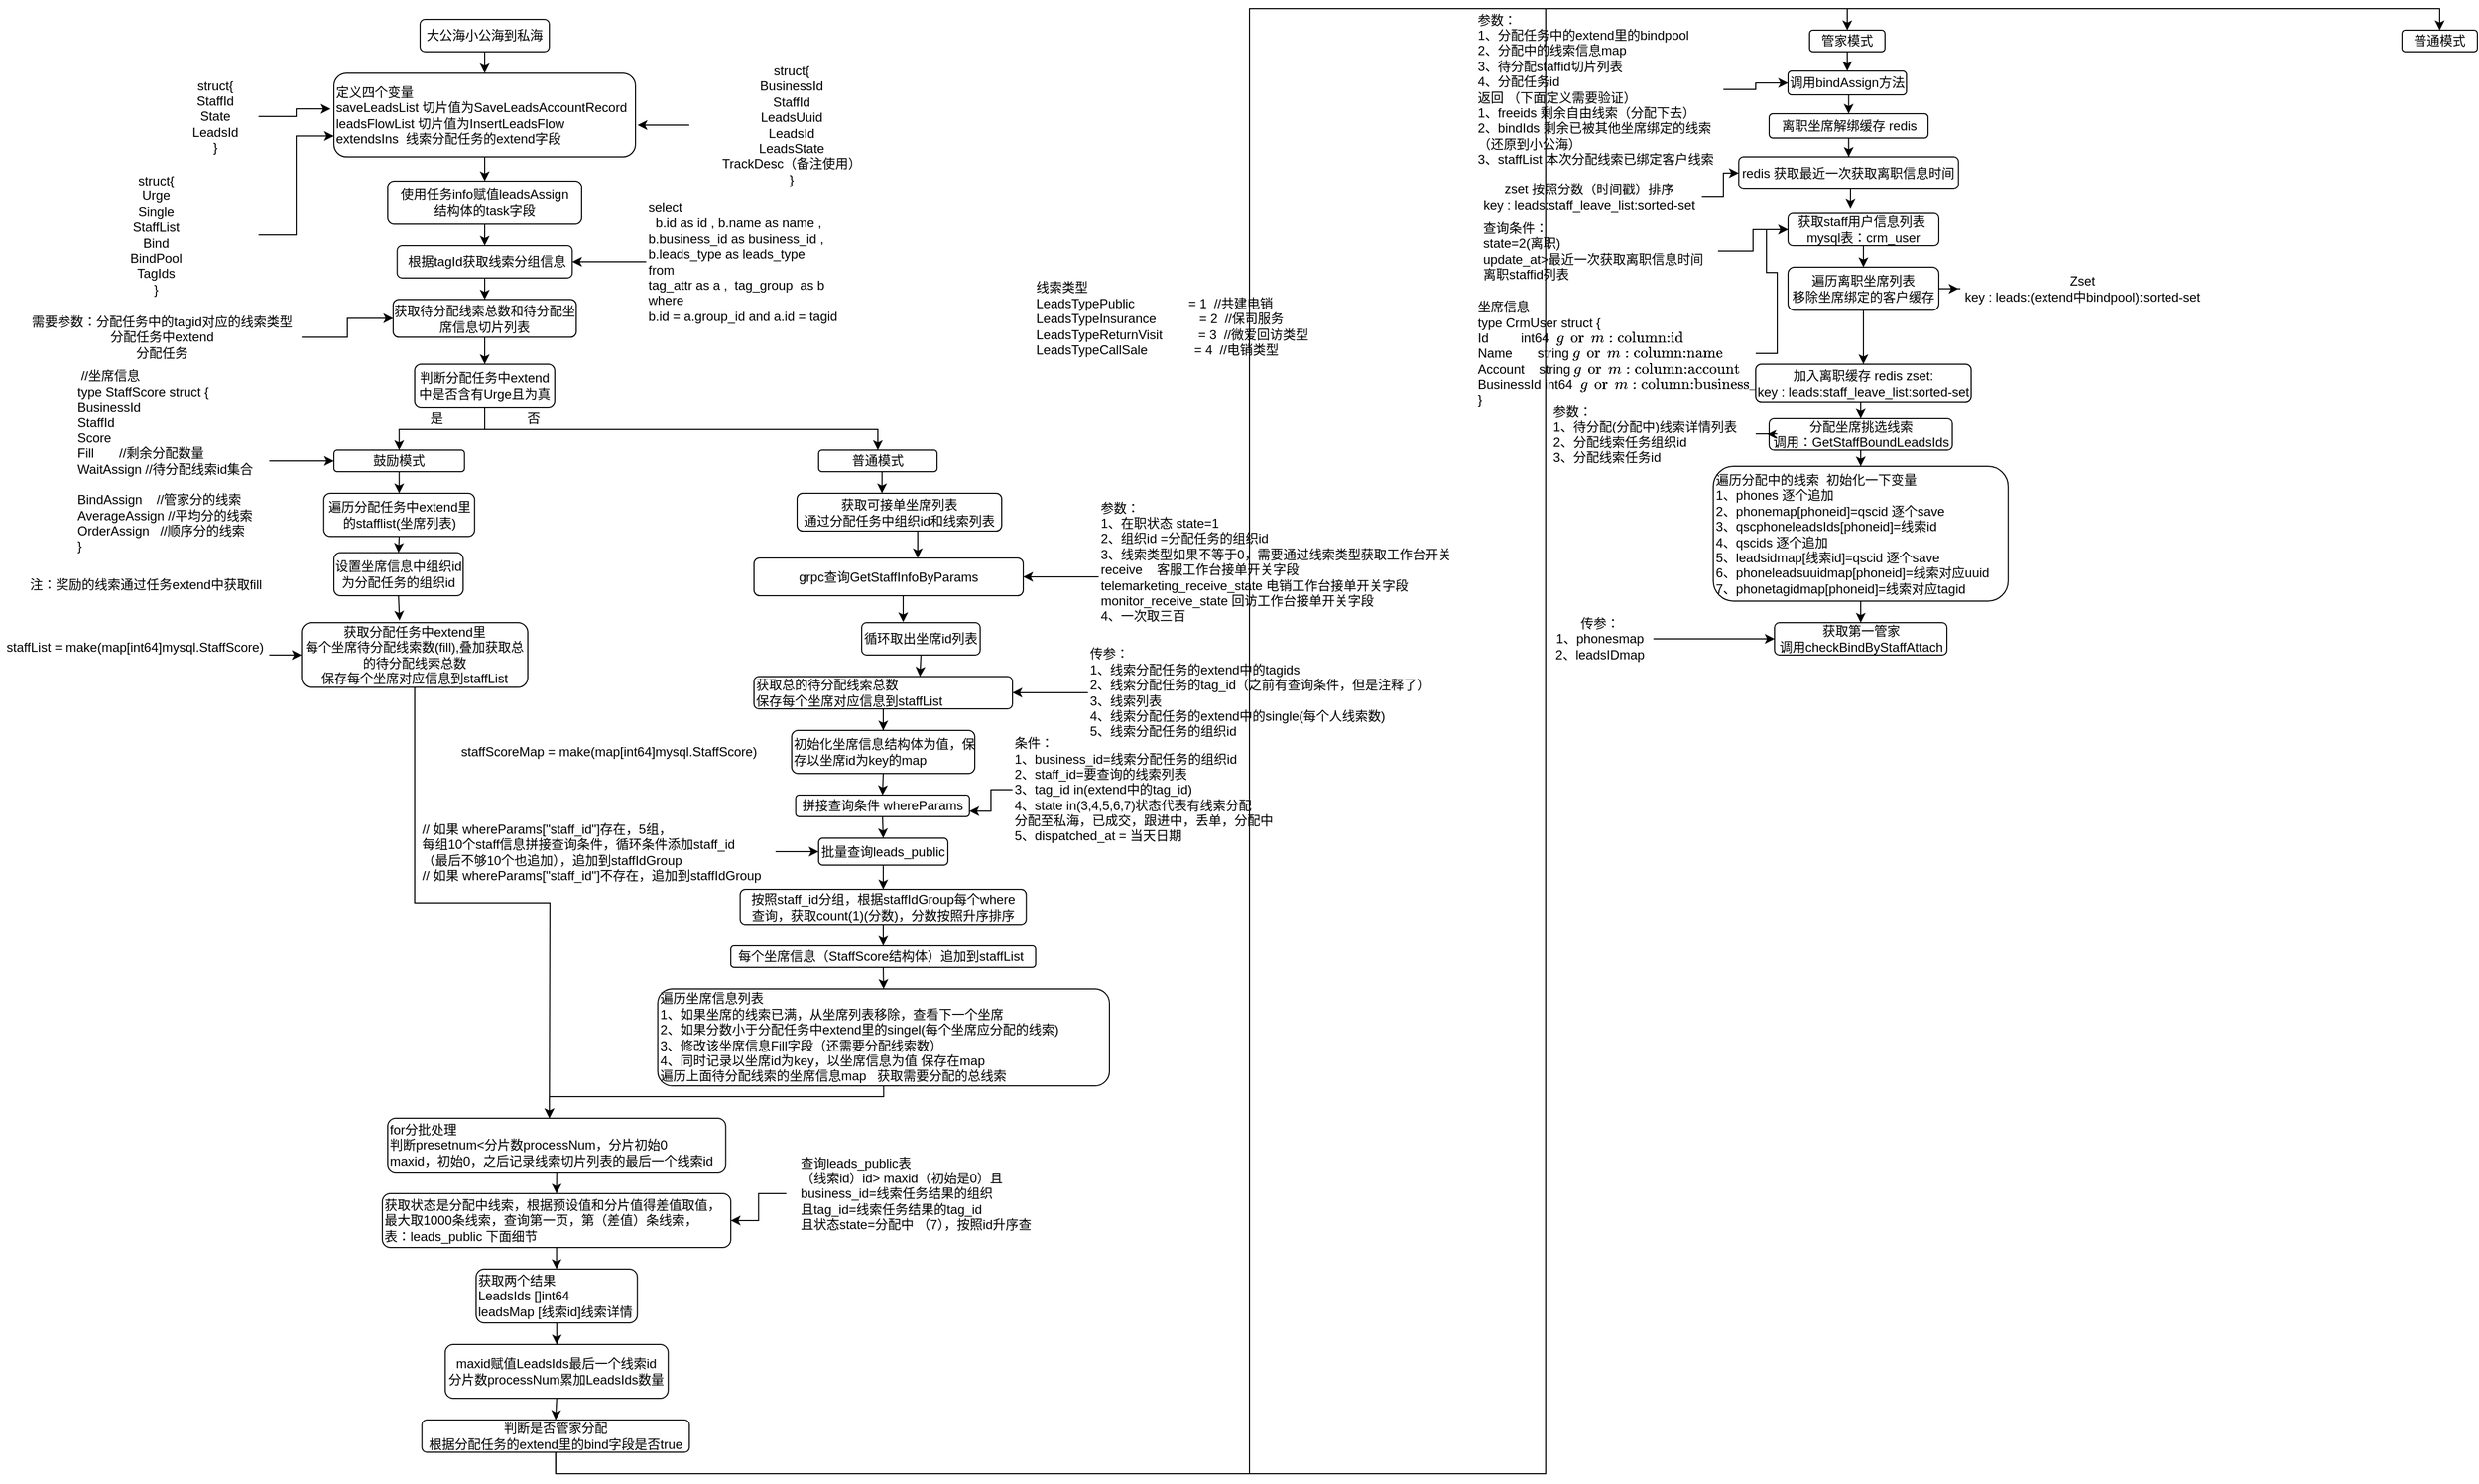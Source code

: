 <mxfile version="14.1.8" type="github">
  <diagram id="KY8PMSi8VeK6j9uEWK3R" name="Page-1">
    <mxGraphModel dx="946" dy="646" grid="1" gridSize="10" guides="1" tooltips="1" connect="1" arrows="1" fold="1" page="1" pageScale="1" pageWidth="1200" pageHeight="1920" math="0" shadow="0">
      <root>
        <mxCell id="0" />
        <mxCell id="1" parent="0" />
        <mxCell id="M7u62a-sFAjZS3G1px5h-3" style="edgeStyle=orthogonalEdgeStyle;rounded=0;orthogonalLoop=1;jettySize=auto;html=1;exitX=0.5;exitY=1;exitDx=0;exitDy=0;entryX=0.5;entryY=0;entryDx=0;entryDy=0;" edge="1" parent="1" source="M7u62a-sFAjZS3G1px5h-1" target="M7u62a-sFAjZS3G1px5h-2">
          <mxGeometry relative="1" as="geometry" />
        </mxCell>
        <mxCell id="M7u62a-sFAjZS3G1px5h-1" value="大公海小公海到私海" style="rounded=1;whiteSpace=wrap;html=1;" vertex="1" parent="1">
          <mxGeometry x="400" y="20" width="120" height="30" as="geometry" />
        </mxCell>
        <mxCell id="M7u62a-sFAjZS3G1px5h-11" style="edgeStyle=orthogonalEdgeStyle;rounded=0;orthogonalLoop=1;jettySize=auto;html=1;exitX=0.5;exitY=1;exitDx=0;exitDy=0;entryX=0.5;entryY=0;entryDx=0;entryDy=0;" edge="1" parent="1" source="M7u62a-sFAjZS3G1px5h-2" target="M7u62a-sFAjZS3G1px5h-10">
          <mxGeometry relative="1" as="geometry" />
        </mxCell>
        <mxCell id="M7u62a-sFAjZS3G1px5h-2" value="定义四个变量&lt;br&gt;saveLeadsList 切片值为SaveLeadsAccountRecord&lt;br&gt;leadsFlowList 切片值为InsertLeadsFlow&lt;br&gt;extendsIns&amp;nbsp; 线索分配任务的extend字段" style="rounded=1;whiteSpace=wrap;html=1;align=left;" vertex="1" parent="1">
          <mxGeometry x="320" y="70" width="280" height="77.5" as="geometry" />
        </mxCell>
        <mxCell id="M7u62a-sFAjZS3G1px5h-7" style="edgeStyle=orthogonalEdgeStyle;rounded=0;orthogonalLoop=1;jettySize=auto;html=1;exitX=1;exitY=0.5;exitDx=0;exitDy=0;entryX=-0.011;entryY=0.426;entryDx=0;entryDy=0;entryPerimeter=0;" edge="1" parent="1" source="M7u62a-sFAjZS3G1px5h-4" target="M7u62a-sFAjZS3G1px5h-2">
          <mxGeometry relative="1" as="geometry" />
        </mxCell>
        <mxCell id="M7u62a-sFAjZS3G1px5h-4" value="struct{&lt;br&gt;StaffId&lt;br&gt;State&lt;br&gt;LeadsId&lt;br&gt;}" style="text;html=1;strokeColor=none;fillColor=none;align=center;verticalAlign=middle;whiteSpace=wrap;rounded=0;" vertex="1" parent="1">
          <mxGeometry x="170" y="70" width="80" height="80" as="geometry" />
        </mxCell>
        <mxCell id="M7u62a-sFAjZS3G1px5h-6" style="edgeStyle=orthogonalEdgeStyle;rounded=0;orthogonalLoop=1;jettySize=auto;html=1;exitX=0;exitY=0.5;exitDx=0;exitDy=0;entryX=1.007;entryY=0.619;entryDx=0;entryDy=0;entryPerimeter=0;" edge="1" parent="1" source="M7u62a-sFAjZS3G1px5h-5" target="M7u62a-sFAjZS3G1px5h-2">
          <mxGeometry relative="1" as="geometry" />
        </mxCell>
        <mxCell id="M7u62a-sFAjZS3G1px5h-5" value="struct{&lt;br&gt;BusinessId&lt;br&gt;StaffId&lt;br&gt;LeadsUuid&lt;br&gt;LeadsId&lt;br&gt;LeadsState&lt;br&gt;TrackDesc（备注使用）&lt;br&gt;}" style="text;html=1;strokeColor=none;fillColor=none;align=center;verticalAlign=middle;whiteSpace=wrap;rounded=0;" vertex="1" parent="1">
          <mxGeometry x="650" y="68" width="190" height="100" as="geometry" />
        </mxCell>
        <mxCell id="M7u62a-sFAjZS3G1px5h-9" style="edgeStyle=orthogonalEdgeStyle;rounded=0;orthogonalLoop=1;jettySize=auto;html=1;exitX=1;exitY=0.5;exitDx=0;exitDy=0;entryX=0;entryY=0.75;entryDx=0;entryDy=0;" edge="1" parent="1" source="M7u62a-sFAjZS3G1px5h-8" target="M7u62a-sFAjZS3G1px5h-2">
          <mxGeometry relative="1" as="geometry" />
        </mxCell>
        <mxCell id="M7u62a-sFAjZS3G1px5h-8" value="struct{&lt;br&gt;Urge&lt;br&gt;Single&lt;br&gt;StaffList&lt;br&gt;Bind&lt;br&gt;BindPool&lt;br&gt;TagIds&lt;br&gt;}" style="text;html=1;strokeColor=none;fillColor=none;align=center;verticalAlign=middle;whiteSpace=wrap;rounded=0;" vertex="1" parent="1">
          <mxGeometry x="60" y="170" width="190" height="100" as="geometry" />
        </mxCell>
        <mxCell id="M7u62a-sFAjZS3G1px5h-13" style="edgeStyle=orthogonalEdgeStyle;rounded=0;orthogonalLoop=1;jettySize=auto;html=1;exitX=0.5;exitY=1;exitDx=0;exitDy=0;entryX=0.5;entryY=0;entryDx=0;entryDy=0;" edge="1" parent="1" source="M7u62a-sFAjZS3G1px5h-10" target="M7u62a-sFAjZS3G1px5h-12">
          <mxGeometry relative="1" as="geometry" />
        </mxCell>
        <mxCell id="M7u62a-sFAjZS3G1px5h-10" value="使用任务info赋值l&lt;span style=&quot;text-align: left&quot;&gt;eadsAssign&lt;br&gt;结构体的task字段&lt;/span&gt;" style="rounded=1;whiteSpace=wrap;html=1;" vertex="1" parent="1">
          <mxGeometry x="370" y="170" width="180" height="40" as="geometry" />
        </mxCell>
        <mxCell id="M7u62a-sFAjZS3G1px5h-16" style="edgeStyle=orthogonalEdgeStyle;rounded=0;orthogonalLoop=1;jettySize=auto;html=1;exitX=0.5;exitY=1;exitDx=0;exitDy=0;entryX=0.5;entryY=0;entryDx=0;entryDy=0;" edge="1" parent="1" source="M7u62a-sFAjZS3G1px5h-12" target="M7u62a-sFAjZS3G1px5h-15">
          <mxGeometry relative="1" as="geometry" />
        </mxCell>
        <mxCell id="M7u62a-sFAjZS3G1px5h-12" value="&amp;nbsp;根据tagId获取线索分组信息&lt;br&gt;" style="rounded=1;whiteSpace=wrap;html=1;" vertex="1" parent="1">
          <mxGeometry x="378.75" y="230" width="162.5" height="30" as="geometry" />
        </mxCell>
        <mxCell id="M7u62a-sFAjZS3G1px5h-61" style="edgeStyle=orthogonalEdgeStyle;rounded=0;orthogonalLoop=1;jettySize=auto;html=1;entryX=1;entryY=0.5;entryDx=0;entryDy=0;" edge="1" parent="1" source="M7u62a-sFAjZS3G1px5h-14" target="M7u62a-sFAjZS3G1px5h-12">
          <mxGeometry relative="1" as="geometry" />
        </mxCell>
        <mxCell id="M7u62a-sFAjZS3G1px5h-14" value="&lt;div&gt;select&amp;nbsp;&lt;/div&gt;&lt;div&gt;&amp;nbsp; b.id as id , b.name as name ,&lt;/div&gt;&lt;div&gt;b.business_id as business_id ,&amp;nbsp;&lt;/div&gt;&lt;div&gt;b.leads_type as leads_type&lt;/div&gt;&lt;div&gt;from&amp;nbsp;&lt;/div&gt;&lt;div&gt;tag_attr as a ,&amp;nbsp; tag_group&amp;nbsp; as b&lt;/div&gt;&lt;div&gt;where&amp;nbsp;&lt;/div&gt;&lt;div&gt;b.id = a.group_id and a.id = tagid&lt;/div&gt;" style="text;html=1;align=left;verticalAlign=middle;resizable=0;points=[];autosize=1;" vertex="1" parent="1">
          <mxGeometry x="610" y="185" width="190" height="120" as="geometry" />
        </mxCell>
        <mxCell id="M7u62a-sFAjZS3G1px5h-20" style="edgeStyle=orthogonalEdgeStyle;rounded=0;orthogonalLoop=1;jettySize=auto;html=1;exitX=0.5;exitY=1;exitDx=0;exitDy=0;" edge="1" parent="1" source="M7u62a-sFAjZS3G1px5h-15" target="M7u62a-sFAjZS3G1px5h-19">
          <mxGeometry relative="1" as="geometry" />
        </mxCell>
        <mxCell id="M7u62a-sFAjZS3G1px5h-15" value="获取待分配线索总数和待分配坐席信息切片列表" style="rounded=1;whiteSpace=wrap;html=1;" vertex="1" parent="1">
          <mxGeometry x="375" y="280" width="170" height="35" as="geometry" />
        </mxCell>
        <mxCell id="M7u62a-sFAjZS3G1px5h-18" style="edgeStyle=orthogonalEdgeStyle;rounded=0;orthogonalLoop=1;jettySize=auto;html=1;entryX=0;entryY=0.5;entryDx=0;entryDy=0;" edge="1" parent="1" source="M7u62a-sFAjZS3G1px5h-17" target="M7u62a-sFAjZS3G1px5h-15">
          <mxGeometry relative="1" as="geometry" />
        </mxCell>
        <mxCell id="M7u62a-sFAjZS3G1px5h-17" value="需要参数：分配任务中的tagid对应的线索类型&lt;br&gt;分配任务中extend&lt;br&gt;分配任务&lt;br&gt;" style="text;html=1;align=center;verticalAlign=middle;resizable=0;points=[];autosize=1;" vertex="1" parent="1">
          <mxGeometry x="30" y="290" width="260" height="50" as="geometry" />
        </mxCell>
        <mxCell id="M7u62a-sFAjZS3G1px5h-23" style="edgeStyle=orthogonalEdgeStyle;rounded=0;orthogonalLoop=1;jettySize=auto;html=1;exitX=0.5;exitY=1;exitDx=0;exitDy=0;entryX=0.5;entryY=0;entryDx=0;entryDy=0;" edge="1" parent="1" source="M7u62a-sFAjZS3G1px5h-19" target="M7u62a-sFAjZS3G1px5h-21">
          <mxGeometry relative="1" as="geometry" />
        </mxCell>
        <mxCell id="M7u62a-sFAjZS3G1px5h-24" style="edgeStyle=orthogonalEdgeStyle;rounded=0;orthogonalLoop=1;jettySize=auto;html=1;exitX=0.5;exitY=1;exitDx=0;exitDy=0;entryX=0.5;entryY=0;entryDx=0;entryDy=0;" edge="1" parent="1" source="M7u62a-sFAjZS3G1px5h-19" target="M7u62a-sFAjZS3G1px5h-22">
          <mxGeometry relative="1" as="geometry" />
        </mxCell>
        <mxCell id="M7u62a-sFAjZS3G1px5h-19" value="判断分配任务中extend中是否含有Urge且为真" style="rounded=1;whiteSpace=wrap;html=1;" vertex="1" parent="1">
          <mxGeometry x="395" y="340" width="130" height="40" as="geometry" />
        </mxCell>
        <mxCell id="M7u62a-sFAjZS3G1px5h-31" style="edgeStyle=orthogonalEdgeStyle;rounded=0;orthogonalLoop=1;jettySize=auto;html=1;exitX=0.5;exitY=1;exitDx=0;exitDy=0;entryX=0.5;entryY=0;entryDx=0;entryDy=0;" edge="1" parent="1" source="M7u62a-sFAjZS3G1px5h-21" target="M7u62a-sFAjZS3G1px5h-30">
          <mxGeometry relative="1" as="geometry" />
        </mxCell>
        <mxCell id="M7u62a-sFAjZS3G1px5h-21" value="鼓励模式" style="rounded=1;whiteSpace=wrap;html=1;" vertex="1" parent="1">
          <mxGeometry x="320" y="420" width="121.25" height="20" as="geometry" />
        </mxCell>
        <mxCell id="M7u62a-sFAjZS3G1px5h-38" style="edgeStyle=orthogonalEdgeStyle;rounded=0;orthogonalLoop=1;jettySize=auto;html=1;exitX=0.5;exitY=1;exitDx=0;exitDy=0;entryX=0.415;entryY=0;entryDx=0;entryDy=0;entryPerimeter=0;" edge="1" parent="1" source="M7u62a-sFAjZS3G1px5h-22" target="M7u62a-sFAjZS3G1px5h-37">
          <mxGeometry relative="1" as="geometry" />
        </mxCell>
        <mxCell id="M7u62a-sFAjZS3G1px5h-22" value="普通模式" style="rounded=1;whiteSpace=wrap;html=1;" vertex="1" parent="1">
          <mxGeometry x="770" y="420" width="110" height="20" as="geometry" />
        </mxCell>
        <mxCell id="M7u62a-sFAjZS3G1px5h-25" value="是" style="text;html=1;align=center;verticalAlign=middle;resizable=0;points=[];autosize=1;" vertex="1" parent="1">
          <mxGeometry x="400" y="380" width="30" height="20" as="geometry" />
        </mxCell>
        <mxCell id="M7u62a-sFAjZS3G1px5h-26" value="否" style="text;html=1;align=center;verticalAlign=middle;resizable=0;points=[];autosize=1;" vertex="1" parent="1">
          <mxGeometry x="490" y="380" width="30" height="20" as="geometry" />
        </mxCell>
        <mxCell id="M7u62a-sFAjZS3G1px5h-29" style="edgeStyle=orthogonalEdgeStyle;rounded=0;orthogonalLoop=1;jettySize=auto;html=1;entryX=0;entryY=0.5;entryDx=0;entryDy=0;" edge="1" parent="1" source="M7u62a-sFAjZS3G1px5h-28" target="M7u62a-sFAjZS3G1px5h-21">
          <mxGeometry relative="1" as="geometry" />
        </mxCell>
        <mxCell id="M7u62a-sFAjZS3G1px5h-28" value="&lt;div&gt;&amp;nbsp;//坐席信息&lt;/div&gt;&lt;div&gt;type StaffScore struct {&lt;/div&gt;&lt;div&gt;&lt;span&gt;	&lt;/span&gt;BusinessId&amp;nbsp; &amp;nbsp;&amp;nbsp;&lt;/div&gt;&lt;div&gt;&lt;span&gt;	&lt;/span&gt;StaffId&amp;nbsp; &amp;nbsp; &amp;nbsp;&amp;nbsp;&lt;/div&gt;&lt;div&gt;&lt;span&gt;	&lt;/span&gt;Score&amp;nbsp; &amp;nbsp; &amp;nbsp; &amp;nbsp; &amp;nbsp;&lt;/div&gt;&lt;div&gt;&lt;span&gt;	&lt;/span&gt;Fill&amp;nbsp; &amp;nbsp; &amp;nbsp; &amp;nbsp;//剩余分配数量&lt;/div&gt;&lt;div&gt;&lt;span&gt;	&lt;/span&gt;WaitAssign //待分配线索id集合&lt;/div&gt;&lt;div&gt;&lt;br&gt;&lt;/div&gt;&lt;div&gt;&lt;span&gt;	&lt;/span&gt;BindAssign&amp;nbsp; &amp;nbsp; //管家分的线索&lt;/div&gt;&lt;div&gt;&lt;span&gt;	&lt;/span&gt;AverageAssign //平均分的线索&lt;/div&gt;&lt;div&gt;&lt;span&gt;	&lt;/span&gt;OrderAssign&amp;nbsp; &amp;nbsp;//顺序分的线索&lt;/div&gt;&lt;div&gt;}&lt;/div&gt;" style="text;html=1;align=left;verticalAlign=middle;resizable=0;points=[];autosize=1;" vertex="1" parent="1">
          <mxGeometry x="80" y="345" width="180" height="170" as="geometry" />
        </mxCell>
        <mxCell id="M7u62a-sFAjZS3G1px5h-33" style="edgeStyle=orthogonalEdgeStyle;rounded=0;orthogonalLoop=1;jettySize=auto;html=1;exitX=0.5;exitY=1;exitDx=0;exitDy=0;entryX=0.5;entryY=0;entryDx=0;entryDy=0;" edge="1" parent="1" source="M7u62a-sFAjZS3G1px5h-30" target="M7u62a-sFAjZS3G1px5h-32">
          <mxGeometry relative="1" as="geometry" />
        </mxCell>
        <mxCell id="M7u62a-sFAjZS3G1px5h-30" value="遍历分配任务中extend里的stafflist(坐席列表)" style="rounded=1;whiteSpace=wrap;html=1;" vertex="1" parent="1">
          <mxGeometry x="310.62" y="460" width="140" height="40" as="geometry" />
        </mxCell>
        <mxCell id="M7u62a-sFAjZS3G1px5h-36" style="edgeStyle=orthogonalEdgeStyle;rounded=0;orthogonalLoop=1;jettySize=auto;html=1;exitX=0.5;exitY=1;exitDx=0;exitDy=0;entryX=0.433;entryY=-0.033;entryDx=0;entryDy=0;entryPerimeter=0;" edge="1" parent="1" source="M7u62a-sFAjZS3G1px5h-32" target="M7u62a-sFAjZS3G1px5h-34">
          <mxGeometry relative="1" as="geometry" />
        </mxCell>
        <mxCell id="M7u62a-sFAjZS3G1px5h-32" value="设置坐席信息中组织id为分配任务的组织id" style="rounded=1;whiteSpace=wrap;html=1;" vertex="1" parent="1">
          <mxGeometry x="320" y="515" width="120" height="40" as="geometry" />
        </mxCell>
        <mxCell id="M7u62a-sFAjZS3G1px5h-74" style="edgeStyle=orthogonalEdgeStyle;rounded=0;orthogonalLoop=1;jettySize=auto;html=1;exitX=0.5;exitY=1;exitDx=0;exitDy=0;entryX=0.5;entryY=0;entryDx=0;entryDy=0;" edge="1" parent="1" source="M7u62a-sFAjZS3G1px5h-34">
          <mxGeometry relative="1" as="geometry">
            <mxPoint x="520" y="1040" as="targetPoint" />
          </mxGeometry>
        </mxCell>
        <mxCell id="M7u62a-sFAjZS3G1px5h-34" value="获取分配任务中extend里&lt;br&gt;每个坐席待分配线索数(fill),叠加获取总的待分配线索总数&lt;br&gt;保存每个坐席对应信息到staffList&lt;br&gt;" style="rounded=1;whiteSpace=wrap;html=1;" vertex="1" parent="1">
          <mxGeometry x="290" y="580" width="210" height="60" as="geometry" />
        </mxCell>
        <mxCell id="M7u62a-sFAjZS3G1px5h-62" style="edgeStyle=orthogonalEdgeStyle;rounded=0;orthogonalLoop=1;jettySize=auto;html=1;entryX=0;entryY=0.5;entryDx=0;entryDy=0;" edge="1" parent="1" source="M7u62a-sFAjZS3G1px5h-35" target="M7u62a-sFAjZS3G1px5h-34">
          <mxGeometry relative="1" as="geometry" />
        </mxCell>
        <mxCell id="M7u62a-sFAjZS3G1px5h-35" value="&lt;div&gt;staffList = make(map[int64]mysql.StaffScore)&lt;/div&gt;&lt;div&gt;&lt;br&gt;&lt;/div&gt;" style="text;html=1;align=center;verticalAlign=middle;resizable=0;points=[];autosize=1;" vertex="1" parent="1">
          <mxGeometry x="10" y="595" width="250" height="30" as="geometry" />
        </mxCell>
        <mxCell id="M7u62a-sFAjZS3G1px5h-40" style="edgeStyle=orthogonalEdgeStyle;rounded=0;orthogonalLoop=1;jettySize=auto;html=1;exitX=0.5;exitY=1;exitDx=0;exitDy=0;entryX=0.608;entryY=0;entryDx=0;entryDy=0;entryPerimeter=0;" edge="1" parent="1" source="M7u62a-sFAjZS3G1px5h-37" target="M7u62a-sFAjZS3G1px5h-39">
          <mxGeometry relative="1" as="geometry" />
        </mxCell>
        <mxCell id="M7u62a-sFAjZS3G1px5h-37" value="获取可接单坐席列表&lt;br&gt;通过分配任务中组织id和线索列表" style="rounded=1;whiteSpace=wrap;html=1;" vertex="1" parent="1">
          <mxGeometry x="750" y="460" width="190" height="35" as="geometry" />
        </mxCell>
        <mxCell id="M7u62a-sFAjZS3G1px5h-45" style="edgeStyle=orthogonalEdgeStyle;rounded=0;orthogonalLoop=1;jettySize=auto;html=1;exitX=0.5;exitY=1;exitDx=0;exitDy=0;entryX=0.35;entryY=-0.017;entryDx=0;entryDy=0;entryPerimeter=0;" edge="1" parent="1" source="M7u62a-sFAjZS3G1px5h-39" target="M7u62a-sFAjZS3G1px5h-44">
          <mxGeometry relative="1" as="geometry" />
        </mxCell>
        <mxCell id="M7u62a-sFAjZS3G1px5h-39" value="grpc查询GetStaffInfoByParams" style="rounded=1;whiteSpace=wrap;html=1;" vertex="1" parent="1">
          <mxGeometry x="710" y="520" width="250" height="35" as="geometry" />
        </mxCell>
        <mxCell id="M7u62a-sFAjZS3G1px5h-43" style="edgeStyle=orthogonalEdgeStyle;rounded=0;orthogonalLoop=1;jettySize=auto;html=1;entryX=1;entryY=0.5;entryDx=0;entryDy=0;" edge="1" parent="1" source="M7u62a-sFAjZS3G1px5h-41" target="M7u62a-sFAjZS3G1px5h-39">
          <mxGeometry relative="1" as="geometry" />
        </mxCell>
        <mxCell id="M7u62a-sFAjZS3G1px5h-41" value="参数：&lt;br&gt;1、在职状态 state=1&lt;br&gt;2、组织id =分配任务的组织id&lt;br&gt;3、线索类型如果不等于0，需要通过线索类型获取工作台开关&lt;br&gt;receive&amp;nbsp; &amp;nbsp;&amp;nbsp;客服工作台接单开关字段&lt;br&gt;&lt;div&gt;telemarketing_receive_state&amp;nbsp;&lt;span&gt;电销工作台接单开关字段&lt;/span&gt;&lt;/div&gt;&lt;div&gt;monitor_receive_state&amp;nbsp;&lt;span&gt;回访工作台接单开关字段&lt;br&gt;&lt;/span&gt;4、一次取三百&lt;/div&gt;&lt;div&gt;&lt;span&gt;&lt;br&gt;&lt;/span&gt;&lt;/div&gt;&lt;div&gt;&lt;br&gt;&lt;/div&gt;" style="text;html=1;align=left;verticalAlign=middle;resizable=0;points=[];autosize=1;" vertex="1" parent="1">
          <mxGeometry x="1030" y="462.5" width="340" height="150" as="geometry" />
        </mxCell>
        <mxCell id="M7u62a-sFAjZS3G1px5h-42" value="&lt;div&gt;线索类型&lt;/div&gt;&lt;div&gt;LeadsTypePublic&amp;nbsp; &amp;nbsp; &amp;nbsp; &amp;nbsp; &amp;nbsp; &amp;nbsp; &amp;nbsp; &amp;nbsp;= 1&amp;nbsp; //共建电销&lt;/div&gt;&lt;div&gt;LeadsTypeInsurance&amp;nbsp; &amp;nbsp; &amp;nbsp; &amp;nbsp; &amp;nbsp; &amp;nbsp; = 2&amp;nbsp; //保司服务&lt;/div&gt;&lt;div&gt;LeadsTypeReturnVisit&amp;nbsp; &amp;nbsp; &amp;nbsp; &amp;nbsp; &amp;nbsp; = 3&amp;nbsp; //微爱回访类型&lt;/div&gt;&lt;div&gt;LeadsTypeCallSale&amp;nbsp; &amp;nbsp; &amp;nbsp; &amp;nbsp; &amp;nbsp; &amp;nbsp; &amp;nbsp;= 4&amp;nbsp; //电销类型&lt;/div&gt;&lt;div&gt;&lt;br&gt;&lt;/div&gt;" style="text;html=1;align=left;verticalAlign=middle;resizable=0;points=[];autosize=1;" vertex="1" parent="1">
          <mxGeometry x="970" y="260" width="270" height="90" as="geometry" />
        </mxCell>
        <mxCell id="M7u62a-sFAjZS3G1px5h-47" style="edgeStyle=orthogonalEdgeStyle;rounded=0;orthogonalLoop=1;jettySize=auto;html=1;exitX=0.5;exitY=1;exitDx=0;exitDy=0;entryX=0.642;entryY=0;entryDx=0;entryDy=0;entryPerimeter=0;" edge="1" parent="1" source="M7u62a-sFAjZS3G1px5h-44" target="M7u62a-sFAjZS3G1px5h-46">
          <mxGeometry relative="1" as="geometry" />
        </mxCell>
        <mxCell id="M7u62a-sFAjZS3G1px5h-44" value="循环取出坐席id列表" style="rounded=1;whiteSpace=wrap;html=1;" vertex="1" parent="1">
          <mxGeometry x="810" y="580" width="110" height="30" as="geometry" />
        </mxCell>
        <mxCell id="M7u62a-sFAjZS3G1px5h-52" style="edgeStyle=orthogonalEdgeStyle;rounded=0;orthogonalLoop=1;jettySize=auto;html=1;exitX=0.5;exitY=1;exitDx=0;exitDy=0;" edge="1" parent="1" source="M7u62a-sFAjZS3G1px5h-46" target="M7u62a-sFAjZS3G1px5h-50">
          <mxGeometry relative="1" as="geometry" />
        </mxCell>
        <mxCell id="M7u62a-sFAjZS3G1px5h-46" value="&lt;span&gt;获取总的待分配线索总数&lt;/span&gt;&lt;br&gt;&lt;span&gt;保存每个坐席对应信息到staffList&lt;/span&gt;" style="rounded=1;whiteSpace=wrap;html=1;align=left;" vertex="1" parent="1">
          <mxGeometry x="710" y="630" width="240" height="30" as="geometry" />
        </mxCell>
        <mxCell id="M7u62a-sFAjZS3G1px5h-49" style="edgeStyle=orthogonalEdgeStyle;rounded=0;orthogonalLoop=1;jettySize=auto;html=1;entryX=1;entryY=0.5;entryDx=0;entryDy=0;" edge="1" parent="1" source="M7u62a-sFAjZS3G1px5h-48" target="M7u62a-sFAjZS3G1px5h-46">
          <mxGeometry relative="1" as="geometry" />
        </mxCell>
        <mxCell id="M7u62a-sFAjZS3G1px5h-48" value="传参：&lt;br&gt;1、线索分配任务的extend中的tagids&lt;br&gt;2、线索分配任务的tag_id（之前有查询条件，但是注释了）&lt;br&gt;3、线索列表&lt;br&gt;4、线索分配任务的extend中的single(每个人线索数)&lt;br&gt;5、线索分配任务的组织id" style="text;html=1;align=left;verticalAlign=middle;resizable=0;points=[];autosize=1;" vertex="1" parent="1">
          <mxGeometry x="1020" y="600" width="330" height="90" as="geometry" />
        </mxCell>
        <mxCell id="M7u62a-sFAjZS3G1px5h-54" style="edgeStyle=orthogonalEdgeStyle;rounded=0;orthogonalLoop=1;jettySize=auto;html=1;exitX=0.5;exitY=1;exitDx=0;exitDy=0;entryX=0.5;entryY=0;entryDx=0;entryDy=0;" edge="1" parent="1" source="M7u62a-sFAjZS3G1px5h-50" target="M7u62a-sFAjZS3G1px5h-53">
          <mxGeometry relative="1" as="geometry" />
        </mxCell>
        <mxCell id="M7u62a-sFAjZS3G1px5h-50" value="初始化坐席信息结构体为值，保存以坐席id为key的map" style="rounded=1;whiteSpace=wrap;html=1;align=left;" vertex="1" parent="1">
          <mxGeometry x="745" y="680" width="170" height="40" as="geometry" />
        </mxCell>
        <mxCell id="M7u62a-sFAjZS3G1px5h-51" value="&lt;div&gt;&lt;span&gt;	&lt;/span&gt;staffScoreMap = make(map[int64]mysql.StaffScore)&lt;/div&gt;" style="text;html=1;align=center;verticalAlign=middle;resizable=0;points=[];autosize=1;" vertex="1" parent="1">
          <mxGeometry x="430" y="690" width="290" height="20" as="geometry" />
        </mxCell>
        <mxCell id="M7u62a-sFAjZS3G1px5h-57" style="edgeStyle=orthogonalEdgeStyle;rounded=0;orthogonalLoop=1;jettySize=auto;html=1;exitX=0.5;exitY=1;exitDx=0;exitDy=0;entryX=0.5;entryY=0;entryDx=0;entryDy=0;" edge="1" parent="1" source="M7u62a-sFAjZS3G1px5h-53" target="M7u62a-sFAjZS3G1px5h-56">
          <mxGeometry relative="1" as="geometry" />
        </mxCell>
        <mxCell id="M7u62a-sFAjZS3G1px5h-53" value="拼接查询条件 whereParams" style="rounded=1;whiteSpace=wrap;html=1;" vertex="1" parent="1">
          <mxGeometry x="748.75" y="740" width="161.25" height="20" as="geometry" />
        </mxCell>
        <mxCell id="M7u62a-sFAjZS3G1px5h-59" style="edgeStyle=orthogonalEdgeStyle;rounded=0;orthogonalLoop=1;jettySize=auto;html=1;entryX=1;entryY=0.75;entryDx=0;entryDy=0;" edge="1" parent="1" source="M7u62a-sFAjZS3G1px5h-55" target="M7u62a-sFAjZS3G1px5h-53">
          <mxGeometry relative="1" as="geometry" />
        </mxCell>
        <mxCell id="M7u62a-sFAjZS3G1px5h-55" value="条件：&lt;br&gt;1、business_id=线索分配任务的组织id&lt;br&gt;2、staff_id=要查询的线索列表&lt;br&gt;3、tag_id in(extend中的tag_id)&lt;br&gt;4、state in(3,4,5,6,7)状态代表有线索分配&lt;br&gt;分配至私海，已成交，跟进中，丢单，分配中&lt;br&gt;5、dispatched_at = 当天日期" style="text;html=1;align=left;verticalAlign=middle;resizable=0;points=[];autosize=1;" vertex="1" parent="1">
          <mxGeometry x="950" y="685" width="260" height="100" as="geometry" />
        </mxCell>
        <mxCell id="M7u62a-sFAjZS3G1px5h-65" style="edgeStyle=orthogonalEdgeStyle;rounded=0;orthogonalLoop=1;jettySize=auto;html=1;exitX=0.5;exitY=1;exitDx=0;exitDy=0;entryX=0.5;entryY=0;entryDx=0;entryDy=0;" edge="1" parent="1" source="M7u62a-sFAjZS3G1px5h-56" target="M7u62a-sFAjZS3G1px5h-64">
          <mxGeometry relative="1" as="geometry" />
        </mxCell>
        <mxCell id="M7u62a-sFAjZS3G1px5h-56" value="批量查询leads_public" style="rounded=1;whiteSpace=wrap;html=1;" vertex="1" parent="1">
          <mxGeometry x="770" y="780" width="120" height="25" as="geometry" />
        </mxCell>
        <mxCell id="M7u62a-sFAjZS3G1px5h-60" style="edgeStyle=orthogonalEdgeStyle;rounded=0;orthogonalLoop=1;jettySize=auto;html=1;entryX=0;entryY=0.5;entryDx=0;entryDy=0;" edge="1" parent="1" source="M7u62a-sFAjZS3G1px5h-58" target="M7u62a-sFAjZS3G1px5h-56">
          <mxGeometry relative="1" as="geometry" />
        </mxCell>
        <mxCell id="M7u62a-sFAjZS3G1px5h-58" value="&lt;div&gt;// 如果 whereParams[&quot;staff_id&quot;]存在，5组，&lt;/div&gt;&lt;div&gt;每组10个staff信息拼接查询条件，循环条件添加staff_id&lt;/div&gt;&lt;div&gt;（最后不够10个也追加），&lt;span&gt;追加到staffIdGroup&lt;/span&gt;&lt;/div&gt;&lt;div&gt;// 如果 whereParams[&quot;staff_id&quot;]不存在，追加到staffIdGroup&lt;/div&gt;" style="text;html=1;align=left;verticalAlign=middle;resizable=0;points=[];autosize=1;" vertex="1" parent="1">
          <mxGeometry x="400" y="762.5" width="330" height="60" as="geometry" />
        </mxCell>
        <mxCell id="M7u62a-sFAjZS3G1px5h-67" style="edgeStyle=orthogonalEdgeStyle;rounded=0;orthogonalLoop=1;jettySize=auto;html=1;exitX=0.5;exitY=1;exitDx=0;exitDy=0;entryX=0.5;entryY=0;entryDx=0;entryDy=0;" edge="1" parent="1" source="M7u62a-sFAjZS3G1px5h-64" target="M7u62a-sFAjZS3G1px5h-66">
          <mxGeometry relative="1" as="geometry" />
        </mxCell>
        <mxCell id="M7u62a-sFAjZS3G1px5h-64" value="按照staff_id分组，根据&lt;span style=&quot;text-align: left&quot;&gt;staffIdGroup每个where&lt;/span&gt;&lt;br&gt;查询，获取count(1)(分数)，分数按照升序排序" style="rounded=1;whiteSpace=wrap;html=1;" vertex="1" parent="1">
          <mxGeometry x="697.19" y="827.5" width="265.62" height="32.5" as="geometry" />
        </mxCell>
        <mxCell id="M7u62a-sFAjZS3G1px5h-69" style="edgeStyle=orthogonalEdgeStyle;rounded=0;orthogonalLoop=1;jettySize=auto;html=1;exitX=0.5;exitY=1;exitDx=0;exitDy=0;entryX=0.5;entryY=0;entryDx=0;entryDy=0;" edge="1" parent="1" source="M7u62a-sFAjZS3G1px5h-66" target="M7u62a-sFAjZS3G1px5h-68">
          <mxGeometry relative="1" as="geometry" />
        </mxCell>
        <mxCell id="M7u62a-sFAjZS3G1px5h-66" value="每个坐席信息（&lt;span style=&quot;text-align: left&quot;&gt;StaffScore结构体）&lt;/span&gt;追加到staffList&amp;nbsp;" style="rounded=1;whiteSpace=wrap;html=1;" vertex="1" parent="1">
          <mxGeometry x="688.47" y="880" width="283.06" height="20" as="geometry" />
        </mxCell>
        <mxCell id="M7u62a-sFAjZS3G1px5h-75" style="edgeStyle=orthogonalEdgeStyle;rounded=0;orthogonalLoop=1;jettySize=auto;html=1;exitX=0.5;exitY=1;exitDx=0;exitDy=0;entryX=0.5;entryY=0;entryDx=0;entryDy=0;" edge="1" parent="1" source="M7u62a-sFAjZS3G1px5h-68">
          <mxGeometry relative="1" as="geometry">
            <mxPoint x="520" y="1040" as="targetPoint" />
            <Array as="points">
              <mxPoint x="830" y="1020" />
              <mxPoint x="520" y="1020" />
            </Array>
          </mxGeometry>
        </mxCell>
        <mxCell id="M7u62a-sFAjZS3G1px5h-68" value="遍历坐席信息列表&lt;br&gt;1、如果坐席的线索已满，从坐席列表移除，查看下一个坐席&lt;br&gt;2、如果分数小于分配任务中extend里的singel(每个坐席应分配的线索)&lt;br&gt;3、修改该坐席信息Fill字段（还需要分配线索数）&lt;br&gt;4、同时记录以坐席id为key，以坐席信息为值 保存在map&lt;br&gt;遍历上面待分配线索的坐席信息map&amp;nbsp; &amp;nbsp;获取需要分配的总线索" style="rounded=1;whiteSpace=wrap;html=1;align=left;" vertex="1" parent="1">
          <mxGeometry x="620.7" y="920" width="419.3" height="90" as="geometry" />
        </mxCell>
        <mxCell id="M7u62a-sFAjZS3G1px5h-72" value="注：奖励的线索通过任务extend中获取fill" style="text;html=1;align=center;verticalAlign=middle;resizable=0;points=[];autosize=1;" vertex="1" parent="1">
          <mxGeometry x="30" y="535" width="230" height="20" as="geometry" />
        </mxCell>
        <mxCell id="M7u62a-sFAjZS3G1px5h-78" style="edgeStyle=orthogonalEdgeStyle;rounded=0;orthogonalLoop=1;jettySize=auto;html=1;exitX=0.5;exitY=1;exitDx=0;exitDy=0;entryX=0.5;entryY=0;entryDx=0;entryDy=0;" edge="1" parent="1" source="M7u62a-sFAjZS3G1px5h-76" target="M7u62a-sFAjZS3G1px5h-77">
          <mxGeometry relative="1" as="geometry" />
        </mxCell>
        <mxCell id="M7u62a-sFAjZS3G1px5h-76" value="for分批处理&lt;br&gt;判断presetnum&amp;lt;分片数processNum，分片初始0&lt;br&gt;maxid，初始0，之后记录线索切片列表的最后一个线索id" style="rounded=1;whiteSpace=wrap;html=1;align=left;" vertex="1" parent="1">
          <mxGeometry x="370" y="1040" width="313.75" height="50" as="geometry" />
        </mxCell>
        <mxCell id="M7u62a-sFAjZS3G1px5h-82" style="edgeStyle=orthogonalEdgeStyle;rounded=0;orthogonalLoop=1;jettySize=auto;html=1;exitX=0.5;exitY=1;exitDx=0;exitDy=0;" edge="1" parent="1" source="M7u62a-sFAjZS3G1px5h-77" target="M7u62a-sFAjZS3G1px5h-81">
          <mxGeometry relative="1" as="geometry" />
        </mxCell>
        <mxCell id="M7u62a-sFAjZS3G1px5h-77" value="获取状态是分配中线索，根据预设值和分片值得差值取值，最大取1000条线索，查询第一页，第（差值）条线索，&lt;br&gt;表：leads_public 下面细节" style="rounded=1;whiteSpace=wrap;html=1;align=left;" vertex="1" parent="1">
          <mxGeometry x="364.97" y="1110" width="323.5" height="50" as="geometry" />
        </mxCell>
        <mxCell id="M7u62a-sFAjZS3G1px5h-80" style="edgeStyle=orthogonalEdgeStyle;rounded=0;orthogonalLoop=1;jettySize=auto;html=1;entryX=1;entryY=0.5;entryDx=0;entryDy=0;" edge="1" parent="1" source="M7u62a-sFAjZS3G1px5h-79" target="M7u62a-sFAjZS3G1px5h-77">
          <mxGeometry relative="1" as="geometry" />
        </mxCell>
        <mxCell id="M7u62a-sFAjZS3G1px5h-79" value="&lt;div style=&quot;text-align: left&quot;&gt;&lt;span&gt;查询leads_public表&lt;/span&gt;&lt;/div&gt;&lt;div style=&quot;text-align: left&quot;&gt;&lt;span&gt;（线索id）id&amp;gt;&lt;/span&gt;&lt;span&gt;&amp;nbsp;maxid（初始是0）且&lt;/span&gt;&lt;/div&gt;&lt;span&gt;&lt;div style=&quot;text-align: left&quot;&gt;&lt;span&gt;business_id=线索任务结果的组织&lt;/span&gt;&lt;/div&gt;&lt;div style=&quot;text-align: left&quot;&gt;&lt;span&gt;且&lt;/span&gt;&lt;span&gt;tag_id=&lt;/span&gt;&lt;span&gt;线索任务结果的tag_id&lt;/span&gt;&lt;/div&gt;&lt;/span&gt;&lt;span&gt;&lt;div style=&quot;text-align: left&quot;&gt;&lt;span&gt;且状态state=分配中 （7），按照id升序查&lt;/span&gt;&lt;/div&gt;&lt;/span&gt;" style="text;html=1;align=center;verticalAlign=middle;resizable=0;points=[];autosize=1;" vertex="1" parent="1">
          <mxGeometry x="740" y="1070" width="240" height="80" as="geometry" />
        </mxCell>
        <mxCell id="M7u62a-sFAjZS3G1px5h-84" style="edgeStyle=orthogonalEdgeStyle;rounded=0;orthogonalLoop=1;jettySize=auto;html=1;exitX=0.5;exitY=1;exitDx=0;exitDy=0;" edge="1" parent="1" source="M7u62a-sFAjZS3G1px5h-81" target="M7u62a-sFAjZS3G1px5h-83">
          <mxGeometry relative="1" as="geometry" />
        </mxCell>
        <mxCell id="M7u62a-sFAjZS3G1px5h-81" value="获取两个结果&lt;br&gt;LeadsIds []int64&lt;br&gt;leadsMap [线索id]线索详情" style="rounded=1;whiteSpace=wrap;html=1;align=left;" vertex="1" parent="1">
          <mxGeometry x="452.03" y="1180" width="149.69" height="50" as="geometry" />
        </mxCell>
        <mxCell id="M7u62a-sFAjZS3G1px5h-86" style="edgeStyle=orthogonalEdgeStyle;rounded=0;orthogonalLoop=1;jettySize=auto;html=1;exitX=0.5;exitY=1;exitDx=0;exitDy=0;entryX=0.5;entryY=0;entryDx=0;entryDy=0;" edge="1" parent="1" source="M7u62a-sFAjZS3G1px5h-83" target="M7u62a-sFAjZS3G1px5h-85">
          <mxGeometry relative="1" as="geometry" />
        </mxCell>
        <mxCell id="M7u62a-sFAjZS3G1px5h-83" value="&lt;span&gt;maxid赋值&lt;/span&gt;LeadsIds最后一个线索id&lt;br&gt;分片数processNum累加LeadsIds数量" style="rounded=1;whiteSpace=wrap;html=1;" vertex="1" parent="1">
          <mxGeometry x="423.37" y="1250" width="207" height="50" as="geometry" />
        </mxCell>
        <mxCell id="M7u62a-sFAjZS3G1px5h-90" style="edgeStyle=orthogonalEdgeStyle;rounded=0;orthogonalLoop=1;jettySize=auto;html=1;exitX=0.5;exitY=1;exitDx=0;exitDy=0;entryX=0.5;entryY=0;entryDx=0;entryDy=0;" edge="1" parent="1" source="M7u62a-sFAjZS3G1px5h-85" target="M7u62a-sFAjZS3G1px5h-87">
          <mxGeometry relative="1" as="geometry">
            <mxPoint x="1410" y="380" as="targetPoint" />
          </mxGeometry>
        </mxCell>
        <mxCell id="M7u62a-sFAjZS3G1px5h-91" style="edgeStyle=orthogonalEdgeStyle;rounded=0;orthogonalLoop=1;jettySize=auto;html=1;exitX=0.5;exitY=1;exitDx=0;exitDy=0;entryX=0.5;entryY=0;entryDx=0;entryDy=0;" edge="1" parent="1" source="M7u62a-sFAjZS3G1px5h-85" target="M7u62a-sFAjZS3G1px5h-88">
          <mxGeometry relative="1" as="geometry" />
        </mxCell>
        <mxCell id="M7u62a-sFAjZS3G1px5h-85" value="判断是否管家分配&lt;br&gt;根据分配任务的extend里的bind字段是否true" style="rounded=1;whiteSpace=wrap;html=1;" vertex="1" parent="1">
          <mxGeometry x="401.72" y="1320" width="248.28" height="30" as="geometry" />
        </mxCell>
        <mxCell id="M7u62a-sFAjZS3G1px5h-94" style="edgeStyle=orthogonalEdgeStyle;rounded=0;orthogonalLoop=1;jettySize=auto;html=1;exitX=0.5;exitY=1;exitDx=0;exitDy=0;entryX=0.5;entryY=0;entryDx=0;entryDy=0;" edge="1" parent="1" source="M7u62a-sFAjZS3G1px5h-87" target="M7u62a-sFAjZS3G1px5h-93">
          <mxGeometry relative="1" as="geometry" />
        </mxCell>
        <mxCell id="M7u62a-sFAjZS3G1px5h-87" value="管家模式" style="rounded=1;whiteSpace=wrap;html=1;" vertex="1" parent="1">
          <mxGeometry x="1690" y="30" width="70" height="20" as="geometry" />
        </mxCell>
        <mxCell id="M7u62a-sFAjZS3G1px5h-88" value="普通模式" style="rounded=1;whiteSpace=wrap;html=1;" vertex="1" parent="1">
          <mxGeometry x="2240" y="30" width="70" height="20" as="geometry" />
        </mxCell>
        <mxCell id="M7u62a-sFAjZS3G1px5h-99" style="edgeStyle=orthogonalEdgeStyle;rounded=0;orthogonalLoop=1;jettySize=auto;html=1;exitX=0.5;exitY=1;exitDx=0;exitDy=0;entryX=0.5;entryY=0;entryDx=0;entryDy=0;" edge="1" parent="1" source="M7u62a-sFAjZS3G1px5h-93" target="M7u62a-sFAjZS3G1px5h-98">
          <mxGeometry relative="1" as="geometry" />
        </mxCell>
        <mxCell id="M7u62a-sFAjZS3G1px5h-93" value="调用bindAssign方法" style="rounded=1;whiteSpace=wrap;html=1;" vertex="1" parent="1">
          <mxGeometry x="1670" y="68" width="110" height="22" as="geometry" />
        </mxCell>
        <mxCell id="M7u62a-sFAjZS3G1px5h-97" style="edgeStyle=orthogonalEdgeStyle;rounded=0;orthogonalLoop=1;jettySize=auto;html=1;entryX=0;entryY=0.5;entryDx=0;entryDy=0;" edge="1" parent="1" source="M7u62a-sFAjZS3G1px5h-96" target="M7u62a-sFAjZS3G1px5h-93">
          <mxGeometry relative="1" as="geometry" />
        </mxCell>
        <mxCell id="M7u62a-sFAjZS3G1px5h-96" value="参数：&lt;br&gt;1、分配任务中的extend里的bindpool&lt;br&gt;2、分配中的线索信息map&lt;br&gt;3、待分配staffid切片列表&lt;br&gt;4、分配任务id&lt;br&gt;返回 （下面定义需要验证）&lt;br&gt;1、freeids 剩余自由线索（分配下去）&lt;br&gt;2、bindIds 剩余已被其他坐席绑定的线索&lt;br&gt;（还原到小公海）&lt;br&gt;3、staffList 本次分配线索已绑定客户线索" style="text;html=1;align=left;verticalAlign=middle;resizable=0;points=[];autosize=1;" vertex="1" parent="1">
          <mxGeometry x="1380" y="10" width="230" height="150" as="geometry" />
        </mxCell>
        <mxCell id="M7u62a-sFAjZS3G1px5h-101" style="edgeStyle=orthogonalEdgeStyle;rounded=0;orthogonalLoop=1;jettySize=auto;html=1;exitX=0.5;exitY=1;exitDx=0;exitDy=0;" edge="1" parent="1" source="M7u62a-sFAjZS3G1px5h-98" target="M7u62a-sFAjZS3G1px5h-100">
          <mxGeometry relative="1" as="geometry" />
        </mxCell>
        <mxCell id="M7u62a-sFAjZS3G1px5h-98" value="离职坐席解绑缓存 redis" style="rounded=1;whiteSpace=wrap;html=1;" vertex="1" parent="1">
          <mxGeometry x="1652.5" y="107.5" width="147.5" height="22.5" as="geometry" />
        </mxCell>
        <mxCell id="M7u62a-sFAjZS3G1px5h-108" style="edgeStyle=orthogonalEdgeStyle;rounded=0;orthogonalLoop=1;jettySize=auto;html=1;exitX=0.5;exitY=1;exitDx=0;exitDy=0;entryX=0.414;entryY=-0.133;entryDx=0;entryDy=0;entryPerimeter=0;" edge="1" parent="1" source="M7u62a-sFAjZS3G1px5h-100" target="M7u62a-sFAjZS3G1px5h-105">
          <mxGeometry relative="1" as="geometry" />
        </mxCell>
        <mxCell id="M7u62a-sFAjZS3G1px5h-100" value="redis 获取最近一次获取离职信息时间" style="rounded=1;whiteSpace=wrap;html=1;" vertex="1" parent="1">
          <mxGeometry x="1624.25" y="147.5" width="204" height="30" as="geometry" />
        </mxCell>
        <mxCell id="M7u62a-sFAjZS3G1px5h-103" style="edgeStyle=orthogonalEdgeStyle;rounded=0;orthogonalLoop=1;jettySize=auto;html=1;entryX=0;entryY=0.5;entryDx=0;entryDy=0;" edge="1" parent="1" source="M7u62a-sFAjZS3G1px5h-102" target="M7u62a-sFAjZS3G1px5h-100">
          <mxGeometry relative="1" as="geometry" />
        </mxCell>
        <mxCell id="M7u62a-sFAjZS3G1px5h-102" value="zset 按照分数（时间戳）排序 &lt;br&gt;key :&amp;nbsp;leads:staff_leave_list:sorted-set" style="text;html=1;align=center;verticalAlign=middle;resizable=0;points=[];autosize=1;" vertex="1" parent="1">
          <mxGeometry x="1380" y="170" width="210" height="30" as="geometry" />
        </mxCell>
        <mxCell id="M7u62a-sFAjZS3G1px5h-113" style="edgeStyle=orthogonalEdgeStyle;rounded=0;orthogonalLoop=1;jettySize=auto;html=1;exitX=0.5;exitY=1;exitDx=0;exitDy=0;entryX=0.5;entryY=0;entryDx=0;entryDy=0;" edge="1" parent="1" source="M7u62a-sFAjZS3G1px5h-105" target="M7u62a-sFAjZS3G1px5h-112">
          <mxGeometry relative="1" as="geometry" />
        </mxCell>
        <mxCell id="M7u62a-sFAjZS3G1px5h-105" value="获取staff用户信息列表&amp;nbsp; mysql表：crm_user" style="rounded=1;whiteSpace=wrap;html=1;" vertex="1" parent="1">
          <mxGeometry x="1670" y="200" width="140" height="30" as="geometry" />
        </mxCell>
        <mxCell id="M7u62a-sFAjZS3G1px5h-107" style="edgeStyle=orthogonalEdgeStyle;rounded=0;orthogonalLoop=1;jettySize=auto;html=1;entryX=0;entryY=0.5;entryDx=0;entryDy=0;" edge="1" parent="1" source="M7u62a-sFAjZS3G1px5h-106" target="M7u62a-sFAjZS3G1px5h-105">
          <mxGeometry relative="1" as="geometry" />
        </mxCell>
        <mxCell id="M7u62a-sFAjZS3G1px5h-106" value="查询条件：&lt;br&gt;state=2(离职)&lt;br&gt;update_at&amp;gt;最近一次获取离职信息时间&lt;br&gt;离职staffid列表" style="text;html=1;align=left;verticalAlign=middle;resizable=0;points=[];autosize=1;" vertex="1" parent="1">
          <mxGeometry x="1385" y="205" width="220" height="60" as="geometry" />
        </mxCell>
        <mxCell id="M7u62a-sFAjZS3G1px5h-111" style="edgeStyle=orthogonalEdgeStyle;rounded=0;orthogonalLoop=1;jettySize=auto;html=1;entryX=0;entryY=0.5;entryDx=0;entryDy=0;" edge="1" parent="1" source="M7u62a-sFAjZS3G1px5h-109" target="M7u62a-sFAjZS3G1px5h-105">
          <mxGeometry relative="1" as="geometry" />
        </mxCell>
        <mxCell id="M7u62a-sFAjZS3G1px5h-109" value="&lt;div&gt;坐席信息&lt;/div&gt;&lt;div&gt;type CrmUser struct {&lt;/div&gt;&lt;div&gt;&lt;span&gt;	&lt;/span&gt;Id&amp;nbsp; &amp;nbsp; &amp;nbsp; &amp;nbsp; &amp;nbsp;int64&amp;nbsp; `gorm:&quot;column:id&quot;`&lt;/div&gt;&lt;div&gt;&lt;span&gt;	&lt;/span&gt;Name&amp;nbsp; &amp;nbsp; &amp;nbsp; &amp;nbsp;string `gorm:&quot;column:name&quot;`&lt;/div&gt;&lt;div&gt;&lt;span&gt;	&lt;/span&gt;Account&amp;nbsp; &amp;nbsp; string `gorm:&quot;column:account&quot;`&lt;/div&gt;&lt;div&gt;&lt;span&gt;	&lt;/span&gt;BusinessId int64&amp;nbsp; `gorm:&quot;column:business_id&quot;`&lt;/div&gt;&lt;div&gt;}&lt;/div&gt;" style="text;html=1;align=left;verticalAlign=middle;resizable=0;points=[];autosize=1;" vertex="1" parent="1">
          <mxGeometry x="1380" y="280" width="260" height="100" as="geometry" />
        </mxCell>
        <mxCell id="M7u62a-sFAjZS3G1px5h-115" style="edgeStyle=orthogonalEdgeStyle;rounded=0;orthogonalLoop=1;jettySize=auto;html=1;exitX=1;exitY=0.5;exitDx=0;exitDy=0;" edge="1" parent="1" source="M7u62a-sFAjZS3G1px5h-112" target="M7u62a-sFAjZS3G1px5h-114">
          <mxGeometry relative="1" as="geometry" />
        </mxCell>
        <mxCell id="M7u62a-sFAjZS3G1px5h-117" style="edgeStyle=orthogonalEdgeStyle;rounded=0;orthogonalLoop=1;jettySize=auto;html=1;exitX=0.5;exitY=1;exitDx=0;exitDy=0;entryX=0.5;entryY=0;entryDx=0;entryDy=0;" edge="1" parent="1" source="M7u62a-sFAjZS3G1px5h-112" target="M7u62a-sFAjZS3G1px5h-116">
          <mxGeometry relative="1" as="geometry" />
        </mxCell>
        <mxCell id="M7u62a-sFAjZS3G1px5h-112" value="&lt;div&gt;遍历离职坐席列表&lt;/div&gt;&lt;div&gt;移除坐席绑定的客户缓存&lt;/div&gt;" style="rounded=1;whiteSpace=wrap;html=1;" vertex="1" parent="1">
          <mxGeometry x="1670" y="250" width="140" height="40" as="geometry" />
        </mxCell>
        <mxCell id="M7u62a-sFAjZS3G1px5h-114" value="Zset&lt;br&gt;key :&amp;nbsp;leads:(extend中bindpool):sorted-set" style="text;html=1;align=center;verticalAlign=middle;resizable=0;points=[];autosize=1;" vertex="1" parent="1">
          <mxGeometry x="1828.25" y="255" width="230" height="30" as="geometry" />
        </mxCell>
        <mxCell id="M7u62a-sFAjZS3G1px5h-119" style="edgeStyle=orthogonalEdgeStyle;rounded=0;orthogonalLoop=1;jettySize=auto;html=1;exitX=0.5;exitY=1;exitDx=0;exitDy=0;entryX=0.5;entryY=0;entryDx=0;entryDy=0;" edge="1" parent="1" source="M7u62a-sFAjZS3G1px5h-116" target="M7u62a-sFAjZS3G1px5h-118">
          <mxGeometry relative="1" as="geometry" />
        </mxCell>
        <mxCell id="M7u62a-sFAjZS3G1px5h-116" value="加入离职缓存 redis zset:&lt;br&gt;&lt;span&gt;key :&amp;nbsp;leads:staff_leave_list:sorted-set&lt;/span&gt;" style="rounded=1;whiteSpace=wrap;html=1;" vertex="1" parent="1">
          <mxGeometry x="1640" y="340" width="200" height="35" as="geometry" />
        </mxCell>
        <mxCell id="M7u62a-sFAjZS3G1px5h-123" style="edgeStyle=orthogonalEdgeStyle;rounded=0;orthogonalLoop=1;jettySize=auto;html=1;exitX=0.5;exitY=1;exitDx=0;exitDy=0;entryX=0.5;entryY=0;entryDx=0;entryDy=0;" edge="1" parent="1" source="M7u62a-sFAjZS3G1px5h-118" target="M7u62a-sFAjZS3G1px5h-122">
          <mxGeometry relative="1" as="geometry" />
        </mxCell>
        <mxCell id="M7u62a-sFAjZS3G1px5h-118" value="分配坐席挑选线索&lt;br&gt;调用：GetStaffBoundLeadsIds" style="rounded=1;whiteSpace=wrap;html=1;" vertex="1" parent="1">
          <mxGeometry x="1652.5" y="390" width="170" height="30" as="geometry" />
        </mxCell>
        <mxCell id="M7u62a-sFAjZS3G1px5h-121" style="edgeStyle=orthogonalEdgeStyle;rounded=0;orthogonalLoop=1;jettySize=auto;html=1;" edge="1" parent="1" source="M7u62a-sFAjZS3G1px5h-120">
          <mxGeometry relative="1" as="geometry">
            <mxPoint x="1650" y="405" as="targetPoint" />
          </mxGeometry>
        </mxCell>
        <mxCell id="M7u62a-sFAjZS3G1px5h-120" value="参数：&lt;br&gt;1、待分配(分配中)线索详情列表&lt;br&gt;2、分配线索任务组织id&lt;br&gt;3、分配线索任务id" style="text;html=1;align=left;verticalAlign=middle;resizable=0;points=[];autosize=1;" vertex="1" parent="1">
          <mxGeometry x="1450" y="375" width="190" height="60" as="geometry" />
        </mxCell>
        <mxCell id="M7u62a-sFAjZS3G1px5h-125" style="edgeStyle=orthogonalEdgeStyle;rounded=0;orthogonalLoop=1;jettySize=auto;html=1;exitX=0.5;exitY=1;exitDx=0;exitDy=0;entryX=0.5;entryY=0;entryDx=0;entryDy=0;" edge="1" parent="1" source="M7u62a-sFAjZS3G1px5h-122" target="M7u62a-sFAjZS3G1px5h-124">
          <mxGeometry relative="1" as="geometry" />
        </mxCell>
        <mxCell id="M7u62a-sFAjZS3G1px5h-122" value="遍历分配中的线索&amp;nbsp; 初始化一下变量&lt;br&gt;1、phones 逐个追加&lt;br&gt;2、phonemap[phoneid]=qscid 逐个save&lt;br&gt;3、qscphoneleadsIds[phoneid]=线索id&lt;br&gt;4、qscids 逐个追加&lt;br&gt;5、leadsidmap[线索id]=qscid 逐个save&lt;br&gt;6、phoneleadsuuidmap[phoneid]=线索对应uuid&lt;br&gt;7、phonetagidmap[phoneid]=线索对应tagid" style="rounded=1;whiteSpace=wrap;html=1;align=left;" vertex="1" parent="1">
          <mxGeometry x="1600.63" y="435" width="273.75" height="125" as="geometry" />
        </mxCell>
        <mxCell id="M7u62a-sFAjZS3G1px5h-124" value="获取第一管家&lt;br&gt;调用checkBindByStaffAttach" style="rounded=1;whiteSpace=wrap;html=1;" vertex="1" parent="1">
          <mxGeometry x="1657.5" y="580" width="160" height="30" as="geometry" />
        </mxCell>
        <mxCell id="M7u62a-sFAjZS3G1px5h-127" style="edgeStyle=orthogonalEdgeStyle;rounded=0;orthogonalLoop=1;jettySize=auto;html=1;entryX=0;entryY=0.5;entryDx=0;entryDy=0;" edge="1" parent="1" source="M7u62a-sFAjZS3G1px5h-126" target="M7u62a-sFAjZS3G1px5h-124">
          <mxGeometry relative="1" as="geometry" />
        </mxCell>
        <mxCell id="M7u62a-sFAjZS3G1px5h-126" value="传参：&lt;br&gt;1、phonesmap&lt;br&gt;2、leadsIDmap" style="text;html=1;align=center;verticalAlign=middle;resizable=0;points=[];autosize=1;" vertex="1" parent="1">
          <mxGeometry x="1445" y="570" width="100" height="50" as="geometry" />
        </mxCell>
      </root>
    </mxGraphModel>
  </diagram>
</mxfile>
